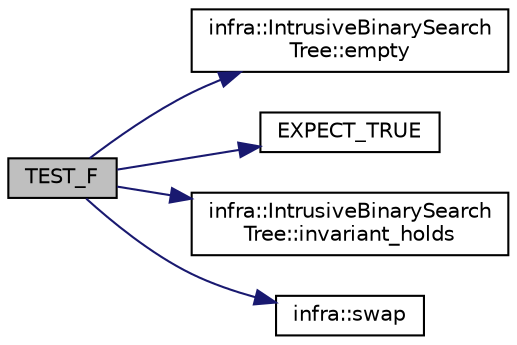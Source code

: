 digraph "TEST_F"
{
 // INTERACTIVE_SVG=YES
  edge [fontname="Helvetica",fontsize="10",labelfontname="Helvetica",labelfontsize="10"];
  node [fontname="Helvetica",fontsize="10",shape=record];
  rankdir="LR";
  Node108 [label="TEST_F",height=0.2,width=0.4,color="black", fillcolor="grey75", style="filled", fontcolor="black"];
  Node108 -> Node109 [color="midnightblue",fontsize="10",style="solid",fontname="Helvetica"];
  Node109 [label="infra::IntrusiveBinarySearch\lTree::empty",height=0.2,width=0.4,color="black", fillcolor="white", style="filled",URL="$d4/dc7/classinfra_1_1_intrusive_binary_search_tree.html#a978ac44a4740002aa819878aff9bc417"];
  Node108 -> Node110 [color="midnightblue",fontsize="10",style="solid",fontname="Helvetica"];
  Node110 [label="EXPECT_TRUE",height=0.2,width=0.4,color="black", fillcolor="white", style="filled",URL="$d6/def/_test_json_8cpp.html#a84dbe6e62bbec23a120a258315c7b6dc"];
  Node108 -> Node111 [color="midnightblue",fontsize="10",style="solid",fontname="Helvetica"];
  Node111 [label="infra::IntrusiveBinarySearch\lTree::invariant_holds",height=0.2,width=0.4,color="black", fillcolor="white", style="filled",URL="$d4/dc7/classinfra_1_1_intrusive_binary_search_tree.html#acdad2d9145618fab2be04b48772a40aa"];
  Node108 -> Node112 [color="midnightblue",fontsize="10",style="solid",fontname="Helvetica"];
  Node112 [label="infra::swap",height=0.2,width=0.4,color="black", fillcolor="white", style="filled",URL="$d0/de3/namespaceinfra.html#a032811931ada58a358282ecfcfd58de5"];
}
